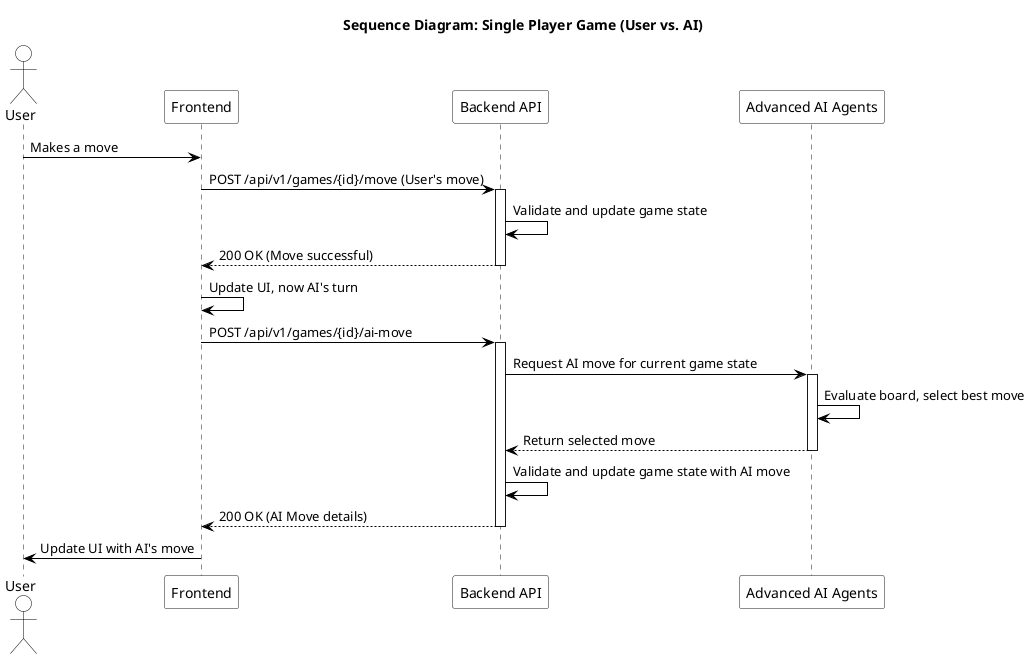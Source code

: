@startuml
' skinparam to improve the look and feel
skinparam sequence {
    ParticipantBackgroundColor White
    ActorBorderColor Black
    ActorBackgroundColor White
    ArrowColor Black
    BorderColor Black
}
skinparam shadowing false
skinparam monochrome true

title Sequence Diagram: Single Player Game (User vs. AI)

actor User
participant "Frontend" as FE
participant "Backend API" as BE
participant "Advanced AI Agents" as AI

User -> FE: Makes a move
FE -> BE: POST /api/v1/games/{id}/move (User's move)
activate BE
BE -> BE: Validate and update game state
BE --> FE: 200 OK (Move successful)
deactivate BE

FE -> FE: Update UI, now AI's turn
FE -> BE: POST /api/v1/games/{id}/ai-move
activate BE
BE -> AI: Request AI move for current game state
activate AI
AI -> AI: Evaluate board, select best move
AI --> BE: Return selected move
deactivate AI
BE -> BE: Validate and update game state with AI move
BE --> FE: 200 OK (AI Move details)
deactivate BE

FE -> User: Update UI with AI's move

@enduml 